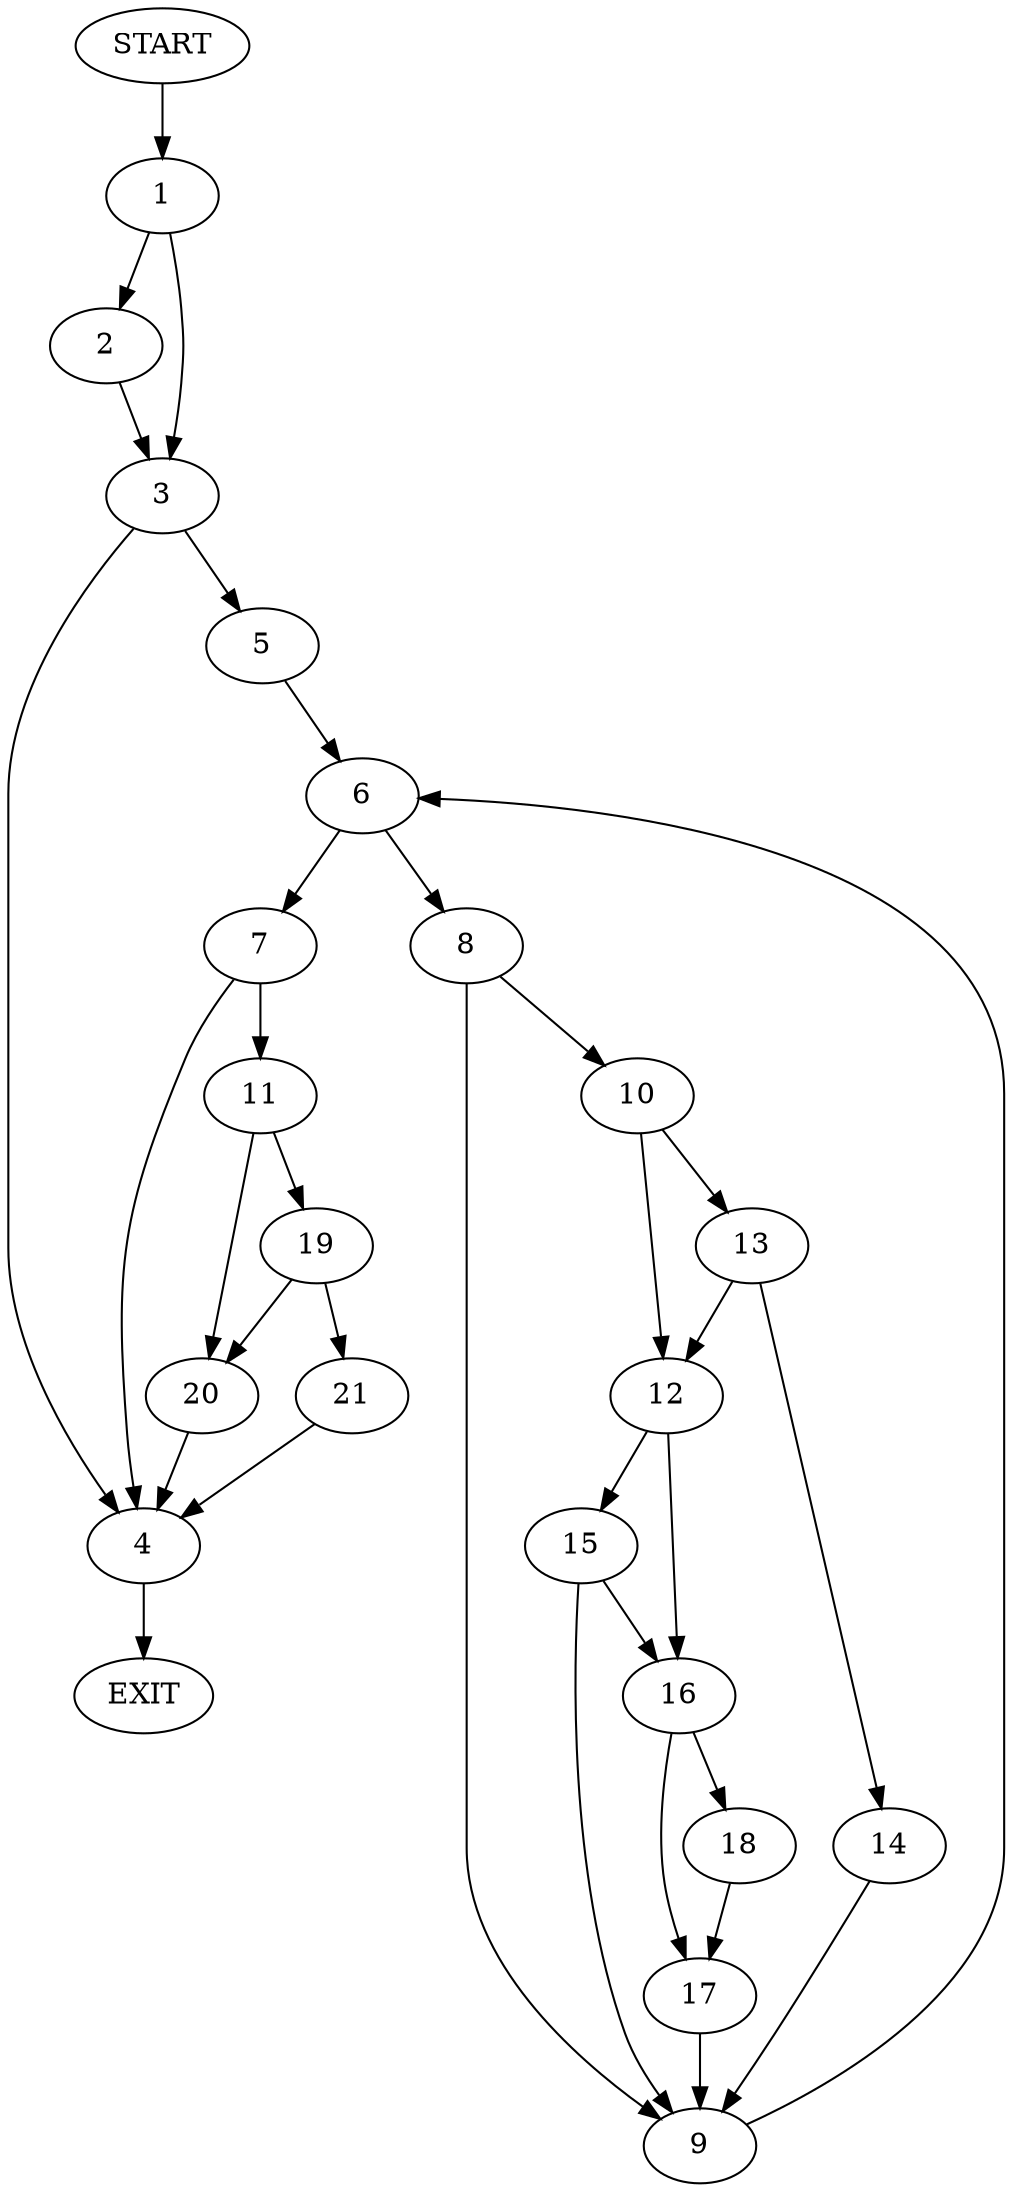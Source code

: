 digraph {
0 [label="START"]
22 [label="EXIT"]
0 -> 1
1 -> 2
1 -> 3
3 -> 4
3 -> 5
2 -> 3
4 -> 22
5 -> 6
6 -> 7
6 -> 8
8 -> 9
8 -> 10
7 -> 4
7 -> 11
10 -> 12
10 -> 13
9 -> 6
13 -> 12
13 -> 14
12 -> 15
12 -> 16
14 -> 9
16 -> 17
16 -> 18
15 -> 9
15 -> 16
18 -> 17
17 -> 9
11 -> 19
11 -> 20
19 -> 20
19 -> 21
20 -> 4
21 -> 4
}
